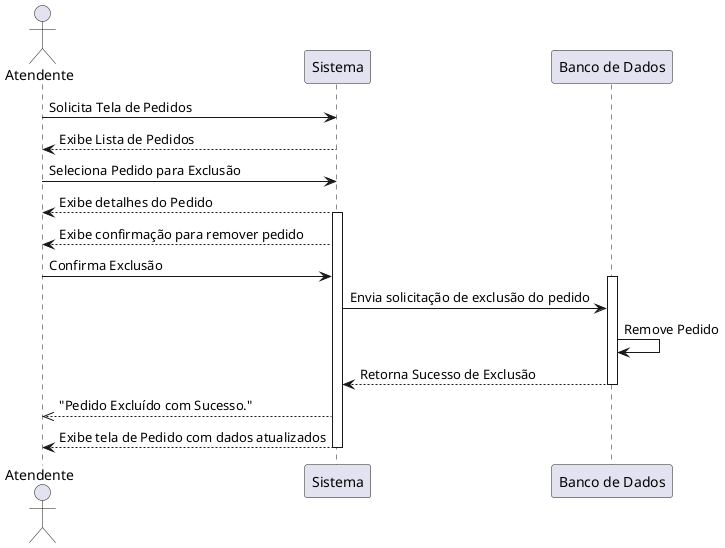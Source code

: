
@startuml DSS - Excluir Pedido

    actor Atendente
    participant "Sistema" as Sys
    participant "Banco de Dados" as DB

    '1° Atendente solicita tela/lista de pedidos
    Atendente -> Sys: Solicita Tela de Pedidos
    Sys --> Atendente: Exibe Lista de Pedidos
    
    '2° Atendente Seleciona pedido para remoção
    Atendente -> Sys: Seleciona Pedido para Exclusão
    Sys --> Atendente: Exibe detalhes do Pedido

    '3° Atendente confirma remoção de pedido
    activate Sys
    Sys --> Atendente: Exibe confirmação para remover pedido
    Atendente -> Sys: Confirma Exclusão

    activate DB
    Sys -> DB: Envia solicitação de exclusão do pedido
    DB -> DB: Remove Pedido
    DB --> Sys: Retorna Sucesso de Exclusão
    deactivate DB
    Sys -->> Atendente: "Pedido Excluído com Sucesso."
    Sys --> Atendente: Exibe tela de Pedido com dados atualizados
    deactivate Sys

@enduml
